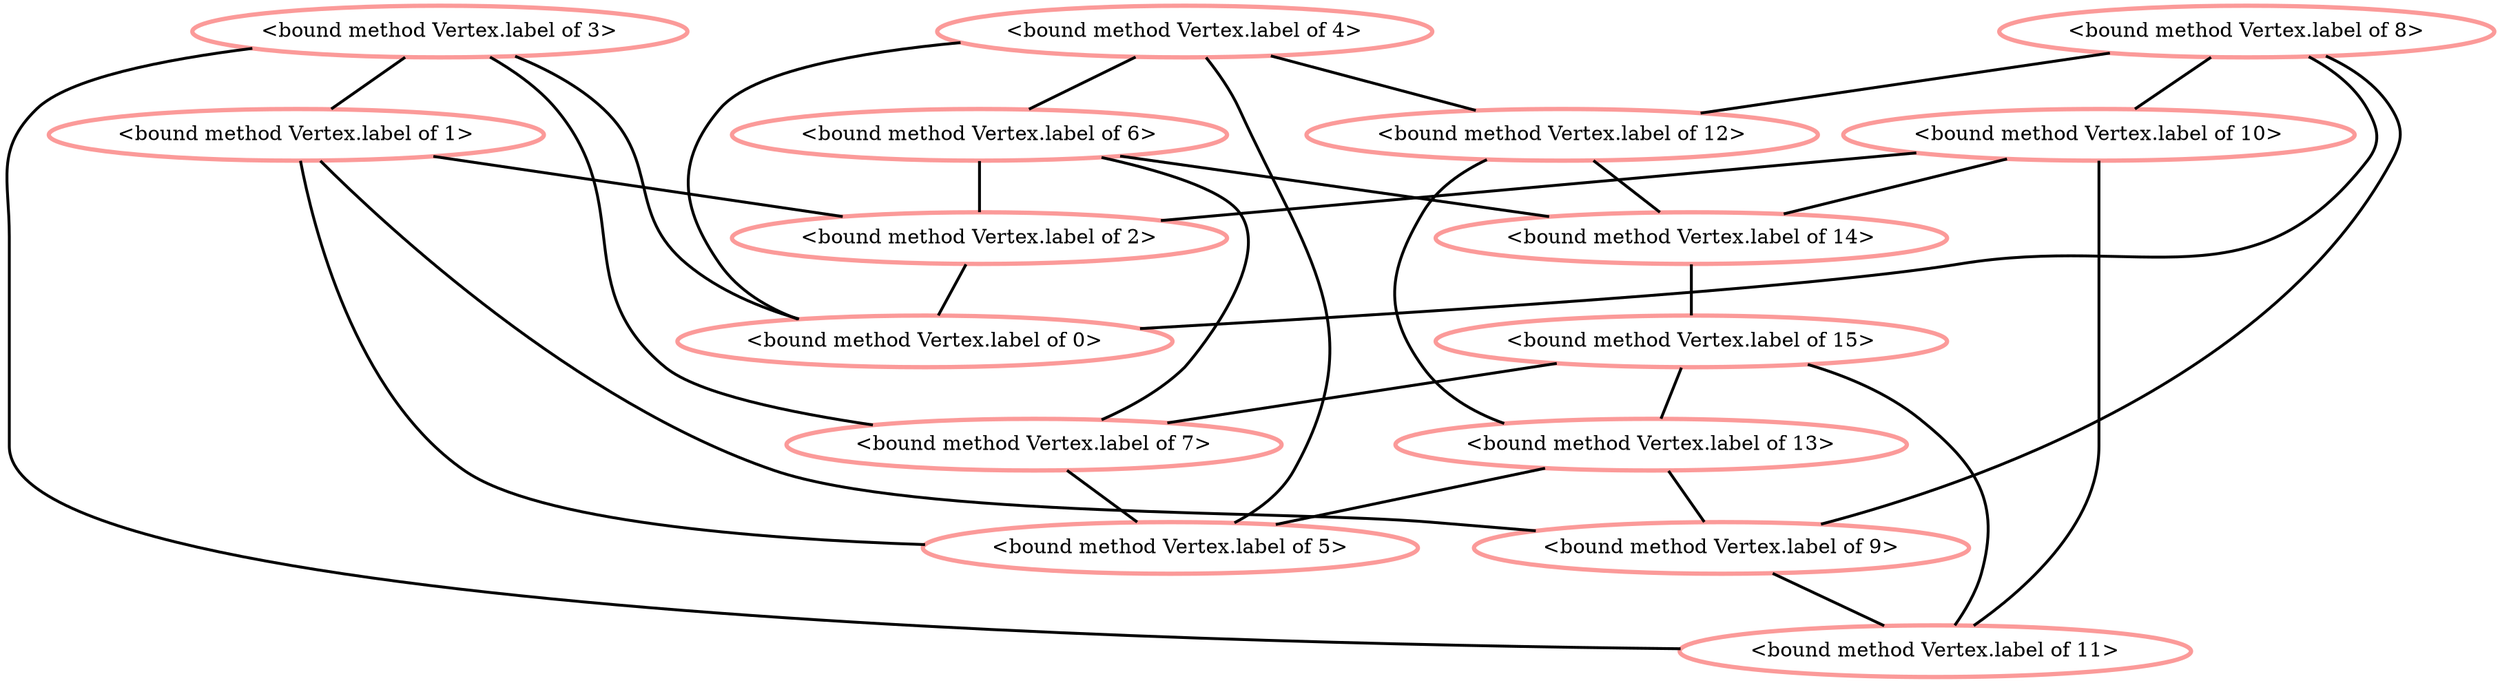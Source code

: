 Graph G {
    0 [penwidth=3,label="<bound method Vertex.label of 0>",color=5, colorscheme=paired12]
    1 [penwidth=3,label="<bound method Vertex.label of 1>",color=5, colorscheme=paired12]
    2 [penwidth=3,label="<bound method Vertex.label of 2>",color=5, colorscheme=paired12]
    3 [penwidth=3,label="<bound method Vertex.label of 3>",color=5, colorscheme=paired12]
    4 [penwidth=3,label="<bound method Vertex.label of 4>",color=5, colorscheme=paired12]
    5 [penwidth=3,label="<bound method Vertex.label of 5>",color=5, colorscheme=paired12]
    6 [penwidth=3,label="<bound method Vertex.label of 6>",color=5, colorscheme=paired12]
    7 [penwidth=3,label="<bound method Vertex.label of 7>",color=5, colorscheme=paired12]
    8 [penwidth=3,label="<bound method Vertex.label of 8>",color=5, colorscheme=paired12]
    9 [penwidth=3,label="<bound method Vertex.label of 9>",color=5, colorscheme=paired12]
    10 [penwidth=3,label="<bound method Vertex.label of 10>",color=5, colorscheme=paired12]
    11 [penwidth=3,label="<bound method Vertex.label of 11>",color=5, colorscheme=paired12]
    12 [penwidth=3,label="<bound method Vertex.label of 12>",color=5, colorscheme=paired12]
    13 [penwidth=3,label="<bound method Vertex.label of 13>",color=5, colorscheme=paired12]
    14 [penwidth=3,label="<bound method Vertex.label of 14>",color=5, colorscheme=paired12]
    15 [penwidth=3,label="<bound method Vertex.label of 15>",color=5, colorscheme=paired12]

    3--1 [penwidth=2]
    3--7 [penwidth=2]
    3--0 [penwidth=2]
    3--11 [penwidth=2]
    4--6 [penwidth=2]
    4--12 [penwidth=2]
    4--0 [penwidth=2]
    4--5 [penwidth=2]
    8--12 [penwidth=2]
    8--10 [penwidth=2]
    8--0 [penwidth=2]
    8--9 [penwidth=2]
    6--14 [penwidth=2]
    6--2 [penwidth=2]
    6--7 [penwidth=2]
    12--14 [penwidth=2]
    12--13 [penwidth=2]
    1--2 [penwidth=2]
    1--9 [penwidth=2]
    1--5 [penwidth=2]
    10--14 [penwidth=2]
    10--2 [penwidth=2]
    10--11 [penwidth=2]
    14--15 [penwidth=2]
    15--7 [penwidth=2]
    15--13 [penwidth=2]
    15--11 [penwidth=2]
    2--0 [penwidth=2]
    7--5 [penwidth=2]
    13--9 [penwidth=2]
    13--5 [penwidth=2]
    9--11 [penwidth=2]
}